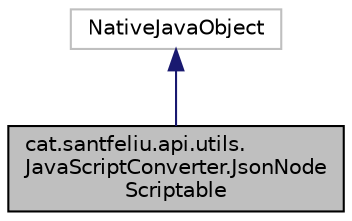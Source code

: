 digraph "cat.santfeliu.api.utils.JavaScriptConverter.JsonNodeScriptable"
{
 // LATEX_PDF_SIZE
  edge [fontname="Helvetica",fontsize="10",labelfontname="Helvetica",labelfontsize="10"];
  node [fontname="Helvetica",fontsize="10",shape=record];
  Node1 [label="cat.santfeliu.api.utils.\lJavaScriptConverter.JsonNode\lScriptable",height=0.2,width=0.4,color="black", fillcolor="grey75", style="filled", fontcolor="black",tooltip=" "];
  Node2 -> Node1 [dir="back",color="midnightblue",fontsize="10",style="solid",fontname="Helvetica"];
  Node2 [label="NativeJavaObject",height=0.2,width=0.4,color="grey75", fillcolor="white", style="filled",tooltip=" "];
}
